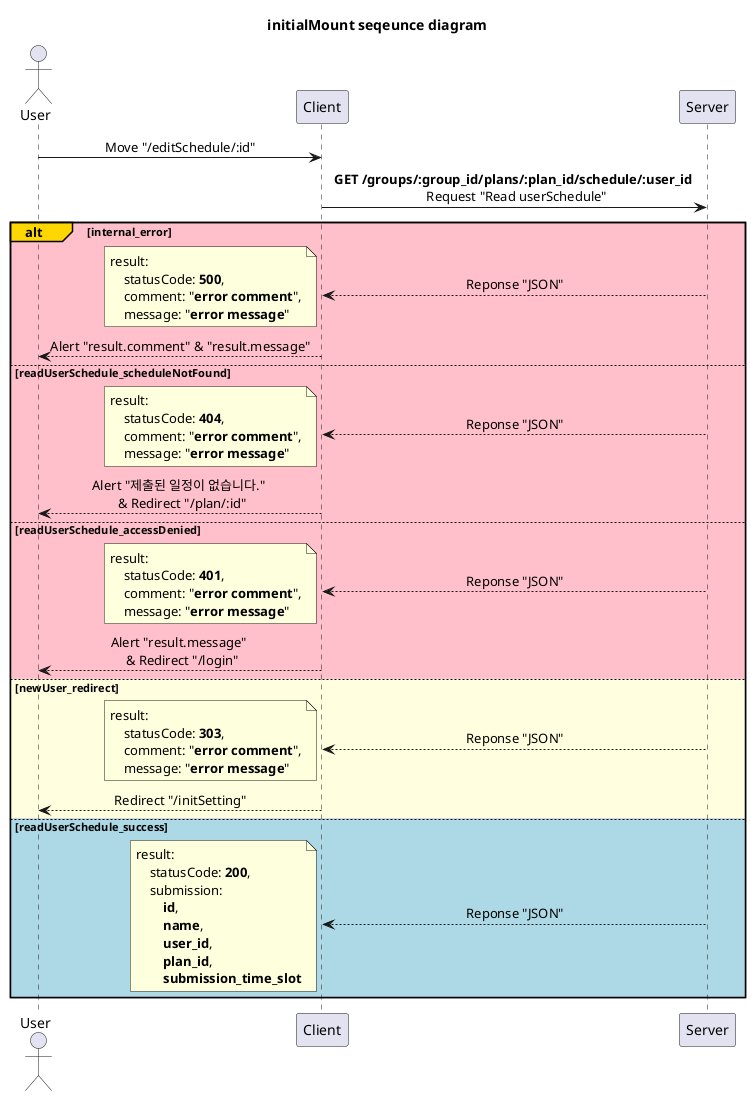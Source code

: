 @startuml initialMount
'http://localhost:3000/editSchedule/:id

title initialMount seqeunce diagram

skinparam SequenceMessageAlignment center

participant Server order 30
participant Client order 20
actor User order 10

User -> Client: Move "/editSchedule/:id"

Client -> Server: **GET /groups/:group_id/plans/:plan_id/schedule/:user_id** \n Request "Read userSchedule"

alt#Gold #Pink internal_error
    Client <-- Server: Reponse "JSON"
    note left
        result:
            statusCode: **500**,
            comment: "**error comment**",
            message: "**error message**"
    end note
    User <-- Client: Alert "result.comment" & "result.message"

else #Pink readUserSchedule_scheduleNotFound
    Client <-- Server: Reponse "JSON"
    note left
        result:
            statusCode: **404**,
            comment: "**error comment**",
            message: "**error message**"
    end note
    User <-- Client: Alert "제출된 일정이 없습니다." \n & Redirect "/plan/:id"

else #Pink readUserSchedule_accessDenied
    Client <-- Server: Reponse "JSON"
    note left
        result:
            statusCode: **401**,
            comment: "**error comment**",
            message: "**error message**"
    end note
    User <-- Client: Alert "result.message" \n & Redirect "/login"

else #LightYellow newUser_redirect
    Client <-- Server: Reponse "JSON"
    note left
        result:
            statusCode: **303**,
            comment: "**error comment**",
            message: "**error message**"
    end note
    User <-- Client: Redirect "/initSetting"

else #LightBlue readUserSchedule_success
    Client <-- Server: Reponse "JSON"
    note left
        result:
            statusCode: **200**,
            submission:
                **id**,
                **name**,
                **user_id**,
                **plan_id**,
                **submission_time_slot**
    end note

end

@enduml